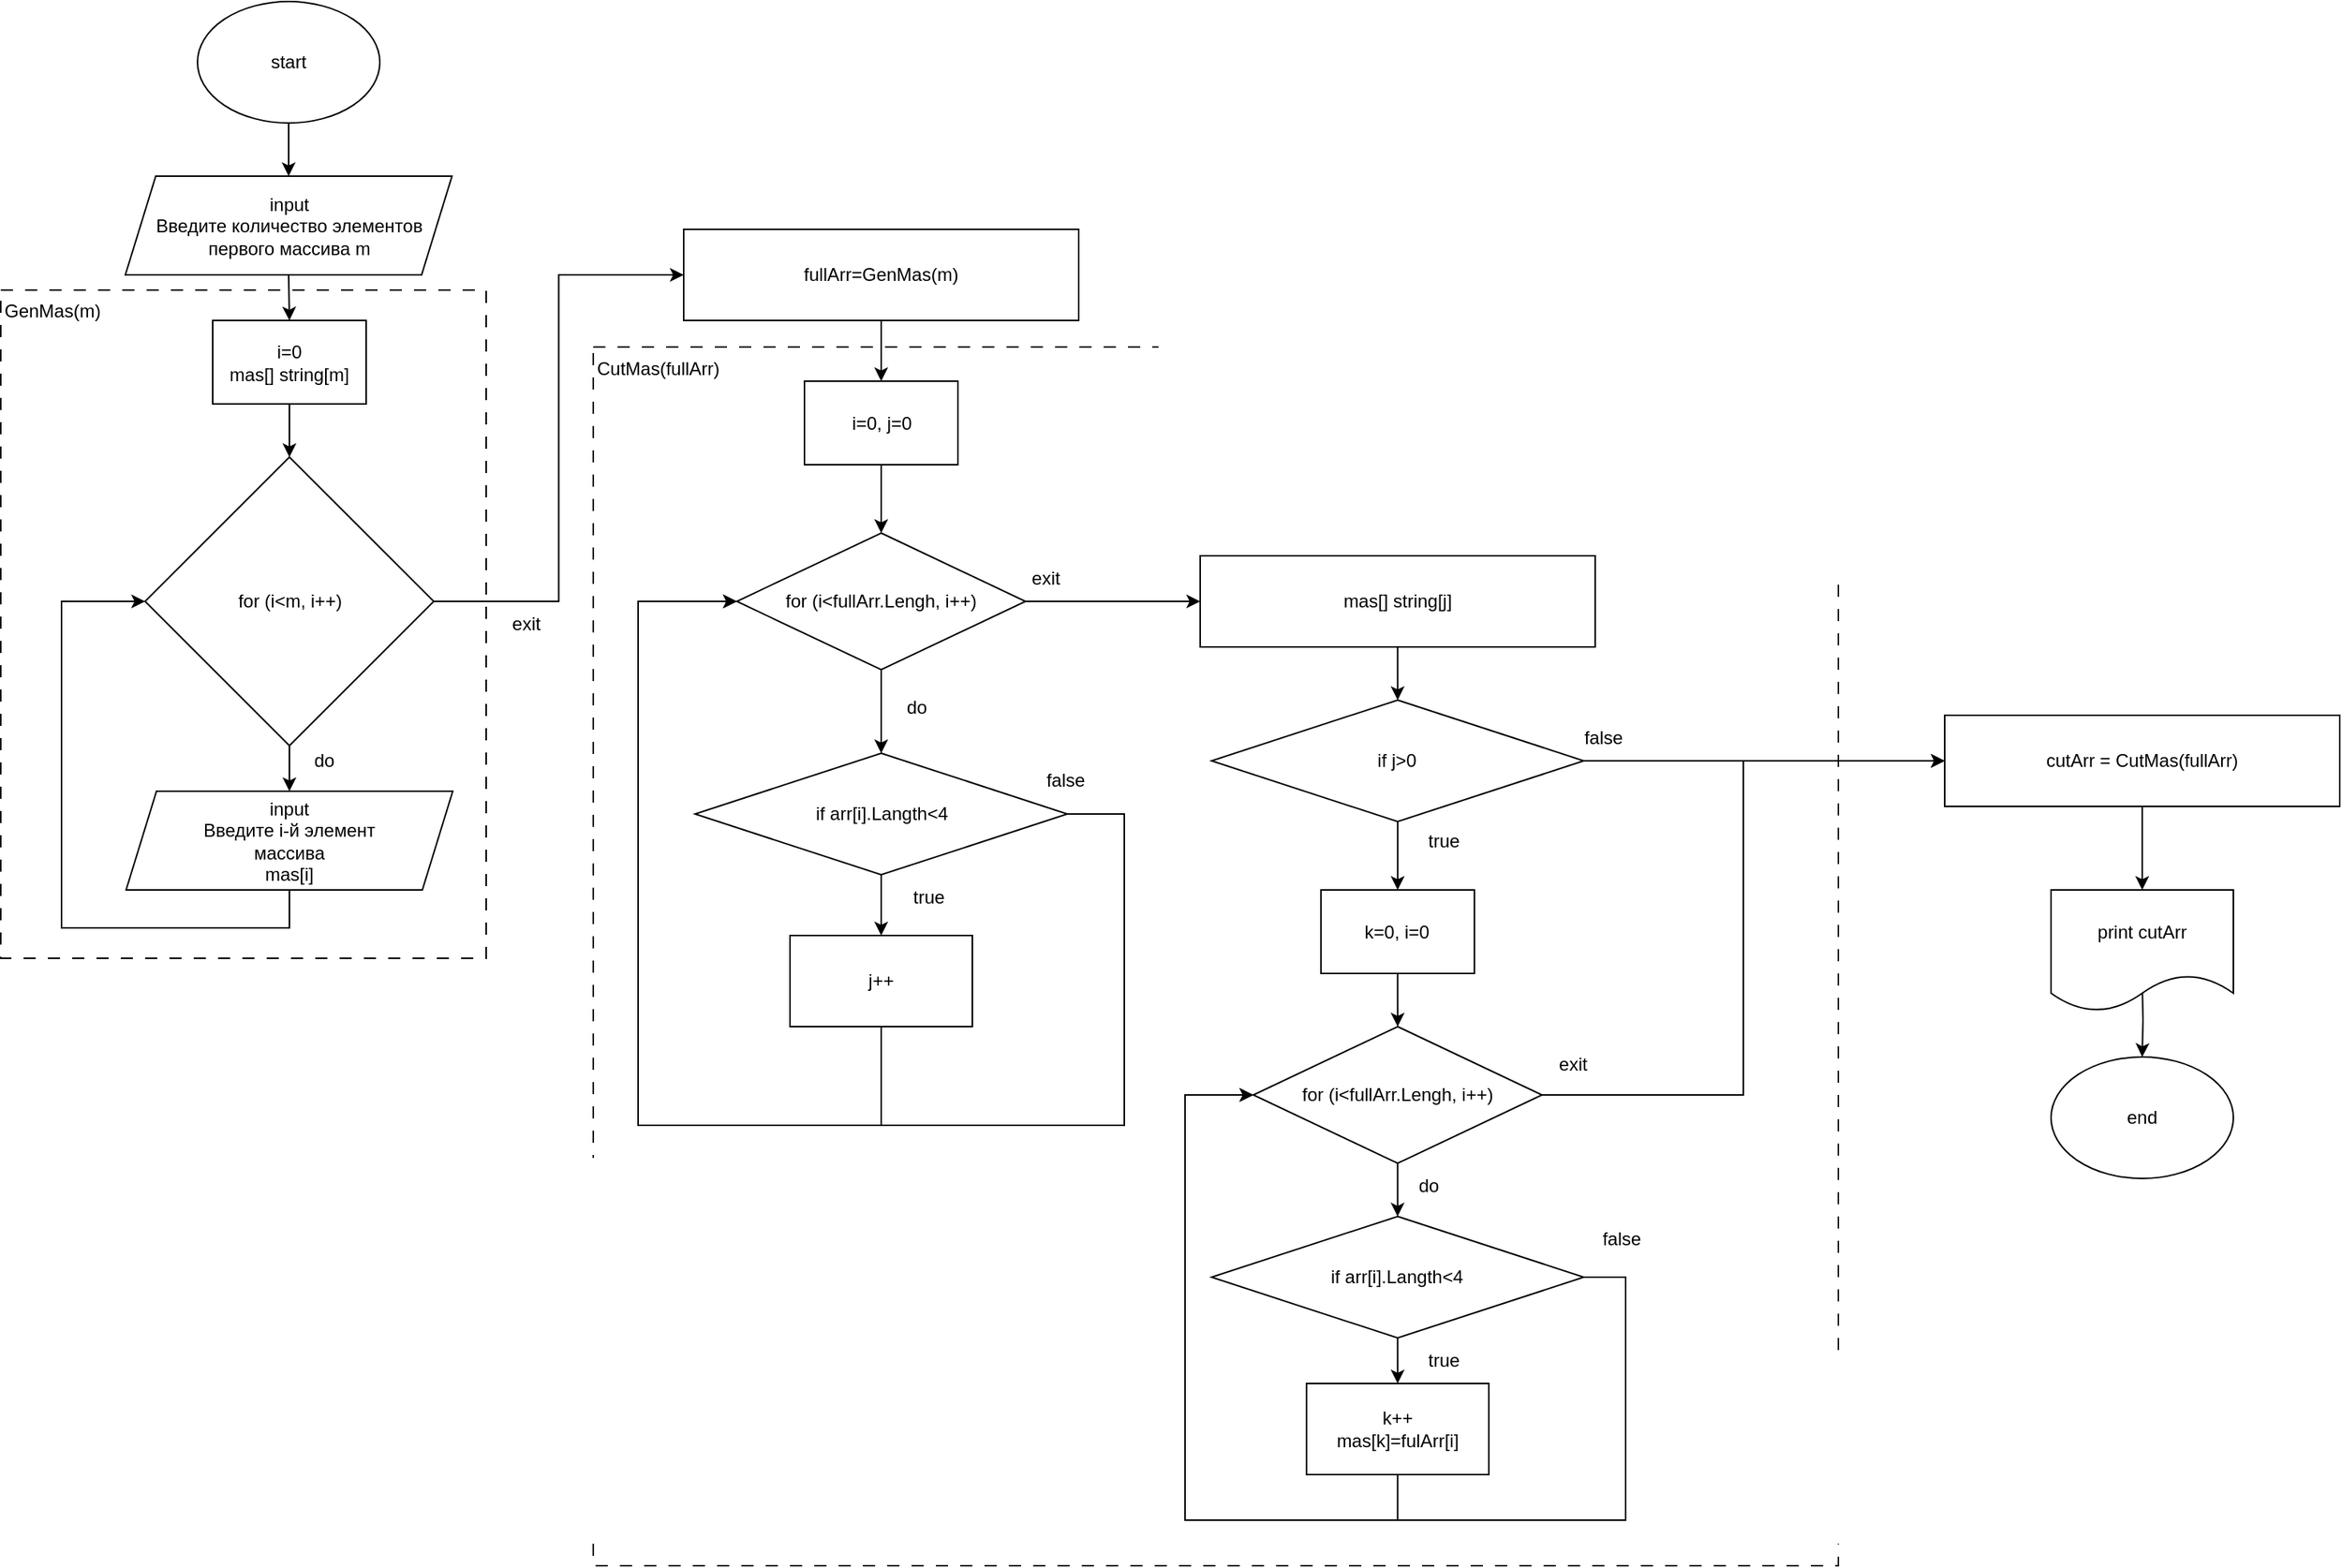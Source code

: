 <mxfile version="21.5.1" type="device">
  <diagram id="LEzTMZEvCFs_uiWNrXdf" name="Страница 1">
    <mxGraphModel dx="-472" dy="690" grid="1" gridSize="10" guides="1" tooltips="1" connect="1" arrows="1" fold="1" page="1" pageScale="1" pageWidth="827" pageHeight="1169" math="0" shadow="0">
      <root>
        <mxCell id="0" />
        <mxCell id="1" parent="0" />
        <mxCell id="bAh6WNI2BAp8KADH5OYd-2" style="edgeStyle=orthogonalEdgeStyle;rounded=0;orthogonalLoop=1;jettySize=auto;html=1;entryX=0.5;entryY=0;entryDx=0;entryDy=0;" edge="1" parent="1" source="BaLwce6V658DuPj2B6eM-100" target="BaLwce6V658DuPj2B6eM-102">
          <mxGeometry relative="1" as="geometry">
            <mxPoint x="1920" y="-10" as="targetPoint" />
          </mxGeometry>
        </mxCell>
        <mxCell id="BaLwce6V658DuPj2B6eM-100" value="start" style="ellipse;whiteSpace=wrap;html=1;" parent="1" vertex="1">
          <mxGeometry x="1860" width="120" height="80" as="geometry" />
        </mxCell>
        <mxCell id="bAh6WNI2BAp8KADH5OYd-7" style="edgeStyle=orthogonalEdgeStyle;rounded=0;orthogonalLoop=1;jettySize=auto;html=1;exitX=0.5;exitY=1;exitDx=0;exitDy=0;entryX=0.5;entryY=0;entryDx=0;entryDy=0;" edge="1" parent="1" source="BaLwce6V658DuPj2B6eM-102" target="bAh6WNI2BAp8KADH5OYd-6">
          <mxGeometry relative="1" as="geometry" />
        </mxCell>
        <mxCell id="BaLwce6V658DuPj2B6eM-102" value="input&lt;br&gt;Введите количество элементов &lt;br&gt;первого массива&amp;nbsp;m" style="shape=parallelogram;perimeter=parallelogramPerimeter;whiteSpace=wrap;html=1;fixedSize=1;" parent="1" vertex="1">
          <mxGeometry x="1812.5" y="115" width="215" height="65" as="geometry" />
        </mxCell>
        <mxCell id="BaLwce6V658DuPj2B6eM-130" style="edgeStyle=orthogonalEdgeStyle;rounded=0;orthogonalLoop=1;jettySize=auto;html=1;exitX=1;exitY=0.5;exitDx=0;exitDy=0;entryX=0;entryY=0.5;entryDx=0;entryDy=0;" parent="1" source="BaLwce6V658DuPj2B6eM-105" target="BaLwce6V658DuPj2B6eM-129" edge="1">
          <mxGeometry relative="1" as="geometry" />
        </mxCell>
        <mxCell id="bAh6WNI2BAp8KADH5OYd-11" style="edgeStyle=orthogonalEdgeStyle;rounded=0;orthogonalLoop=1;jettySize=auto;html=1;entryX=0.5;entryY=0;entryDx=0;entryDy=0;" edge="1" parent="1" source="BaLwce6V658DuPj2B6eM-105" target="bAh6WNI2BAp8KADH5OYd-10">
          <mxGeometry relative="1" as="geometry" />
        </mxCell>
        <mxCell id="BaLwce6V658DuPj2B6eM-105" value="for (i&amp;lt;m, i++)" style="rhombus;whiteSpace=wrap;html=1;" parent="1" vertex="1">
          <mxGeometry x="1825.5" y="300" width="190" height="190" as="geometry" />
        </mxCell>
        <mxCell id="bAh6WNI2BAp8KADH5OYd-32" style="edgeStyle=orthogonalEdgeStyle;rounded=0;orthogonalLoop=1;jettySize=auto;html=1;exitX=0.5;exitY=1;exitDx=0;exitDy=0;entryX=0;entryY=0.5;entryDx=0;entryDy=0;" edge="1" parent="1" source="BaLwce6V658DuPj2B6eM-113" target="bAh6WNI2BAp8KADH5OYd-15">
          <mxGeometry relative="1" as="geometry">
            <Array as="points">
              <mxPoint x="2310" y="740" />
              <mxPoint x="2150" y="740" />
              <mxPoint x="2150" y="395" />
            </Array>
          </mxGeometry>
        </mxCell>
        <mxCell id="BaLwce6V658DuPj2B6eM-113" value="j++" style="rounded=0;whiteSpace=wrap;html=1;" parent="1" vertex="1">
          <mxGeometry x="2250" y="615" width="120" height="60" as="geometry" />
        </mxCell>
        <mxCell id="bAh6WNI2BAp8KADH5OYd-26" style="edgeStyle=orthogonalEdgeStyle;rounded=0;orthogonalLoop=1;jettySize=auto;html=1;entryX=0.5;entryY=0;entryDx=0;entryDy=0;" edge="1" parent="1" source="BaLwce6V658DuPj2B6eM-129" target="bAh6WNI2BAp8KADH5OYd-21">
          <mxGeometry relative="1" as="geometry" />
        </mxCell>
        <mxCell id="BaLwce6V658DuPj2B6eM-129" value="fullArr=GenMas(m)" style="rounded=0;whiteSpace=wrap;html=1;" parent="1" vertex="1">
          <mxGeometry x="2180" y="150" width="260" height="60" as="geometry" />
        </mxCell>
        <mxCell id="BaLwce6V658DuPj2B6eM-158" value="exit" style="text;html=1;align=center;verticalAlign=middle;resizable=0;points=[];autosize=1;" parent="1" vertex="1">
          <mxGeometry x="2060.5" y="400" width="30" height="20" as="geometry" />
        </mxCell>
        <mxCell id="bAh6WNI2BAp8KADH5OYd-5" value="GenMas(m)" style="rounded=0;whiteSpace=wrap;html=1;fillColor=none;dashed=1;dashPattern=8 8;verticalAlign=top;align=left;" vertex="1" parent="1">
          <mxGeometry x="1730.5" y="190" width="319.5" height="440" as="geometry" />
        </mxCell>
        <mxCell id="bAh6WNI2BAp8KADH5OYd-8" style="edgeStyle=orthogonalEdgeStyle;rounded=0;orthogonalLoop=1;jettySize=auto;html=1;exitX=0.5;exitY=1;exitDx=0;exitDy=0;entryX=0.5;entryY=0;entryDx=0;entryDy=0;" edge="1" parent="1" source="bAh6WNI2BAp8KADH5OYd-6" target="BaLwce6V658DuPj2B6eM-105">
          <mxGeometry relative="1" as="geometry" />
        </mxCell>
        <mxCell id="bAh6WNI2BAp8KADH5OYd-6" value="i=0&lt;br&gt;mas[] string[m]" style="rounded=0;whiteSpace=wrap;html=1;" vertex="1" parent="1">
          <mxGeometry x="1870" y="210" width="101" height="55" as="geometry" />
        </mxCell>
        <mxCell id="bAh6WNI2BAp8KADH5OYd-13" style="edgeStyle=orthogonalEdgeStyle;rounded=0;orthogonalLoop=1;jettySize=auto;html=1;entryX=0;entryY=0.5;entryDx=0;entryDy=0;" edge="1" parent="1" source="bAh6WNI2BAp8KADH5OYd-10" target="BaLwce6V658DuPj2B6eM-105">
          <mxGeometry relative="1" as="geometry">
            <Array as="points">
              <mxPoint x="1920.5" y="610" />
              <mxPoint x="1770.5" y="610" />
              <mxPoint x="1770.5" y="395" />
            </Array>
          </mxGeometry>
        </mxCell>
        <mxCell id="bAh6WNI2BAp8KADH5OYd-10" value="input&lt;br&gt;Введите i-й элемент&lt;br&gt;массива&lt;br&gt;mas[i]" style="shape=parallelogram;perimeter=parallelogramPerimeter;whiteSpace=wrap;html=1;fixedSize=1;" vertex="1" parent="1">
          <mxGeometry x="1813" y="520" width="215" height="65" as="geometry" />
        </mxCell>
        <mxCell id="bAh6WNI2BAp8KADH5OYd-12" value="do" style="text;html=1;align=center;verticalAlign=middle;resizable=0;points=[];autosize=1;" vertex="1" parent="1">
          <mxGeometry x="1923" y="485" width="40" height="30" as="geometry" />
        </mxCell>
        <mxCell id="bAh6WNI2BAp8KADH5OYd-24" style="edgeStyle=orthogonalEdgeStyle;rounded=0;orthogonalLoop=1;jettySize=auto;html=1;entryX=0.5;entryY=0;entryDx=0;entryDy=0;" edge="1" parent="1" source="bAh6WNI2BAp8KADH5OYd-15" target="bAh6WNI2BAp8KADH5OYd-23">
          <mxGeometry relative="1" as="geometry" />
        </mxCell>
        <mxCell id="bAh6WNI2BAp8KADH5OYd-34" style="edgeStyle=orthogonalEdgeStyle;rounded=0;orthogonalLoop=1;jettySize=auto;html=1;exitX=1;exitY=0.5;exitDx=0;exitDy=0;entryX=0;entryY=0.5;entryDx=0;entryDy=0;" edge="1" parent="1" source="bAh6WNI2BAp8KADH5OYd-15" target="bAh6WNI2BAp8KADH5OYd-33">
          <mxGeometry relative="1" as="geometry" />
        </mxCell>
        <mxCell id="bAh6WNI2BAp8KADH5OYd-15" value="for (i&amp;lt;fullArr.Lengh, i++)" style="rhombus;whiteSpace=wrap;html=1;" vertex="1" parent="1">
          <mxGeometry x="2215" y="350" width="190" height="90" as="geometry" />
        </mxCell>
        <mxCell id="bAh6WNI2BAp8KADH5OYd-16" value="CutMas(fullArr)" style="rounded=0;whiteSpace=wrap;html=1;fillColor=none;dashed=1;dashPattern=8 8;verticalAlign=top;align=left;" vertex="1" parent="1">
          <mxGeometry x="2120.5" y="227.5" width="819.5" height="802.5" as="geometry" />
        </mxCell>
        <mxCell id="bAh6WNI2BAp8KADH5OYd-19" value="do" style="text;html=1;align=center;verticalAlign=middle;resizable=0;points=[];autosize=1;" vertex="1" parent="1">
          <mxGeometry x="2312.5" y="450" width="40" height="30" as="geometry" />
        </mxCell>
        <mxCell id="bAh6WNI2BAp8KADH5OYd-27" style="edgeStyle=orthogonalEdgeStyle;rounded=0;orthogonalLoop=1;jettySize=auto;html=1;entryX=0.5;entryY=0;entryDx=0;entryDy=0;" edge="1" parent="1" source="bAh6WNI2BAp8KADH5OYd-21" target="bAh6WNI2BAp8KADH5OYd-15">
          <mxGeometry relative="1" as="geometry" />
        </mxCell>
        <mxCell id="bAh6WNI2BAp8KADH5OYd-21" value="i=0, j=0" style="rounded=0;whiteSpace=wrap;html=1;" vertex="1" parent="1">
          <mxGeometry x="2259.5" y="250" width="101" height="55" as="geometry" />
        </mxCell>
        <mxCell id="bAh6WNI2BAp8KADH5OYd-25" style="edgeStyle=orthogonalEdgeStyle;rounded=0;orthogonalLoop=1;jettySize=auto;html=1;entryX=0.5;entryY=0;entryDx=0;entryDy=0;" edge="1" parent="1" source="bAh6WNI2BAp8KADH5OYd-23" target="BaLwce6V658DuPj2B6eM-113">
          <mxGeometry relative="1" as="geometry" />
        </mxCell>
        <mxCell id="bAh6WNI2BAp8KADH5OYd-28" style="edgeStyle=orthogonalEdgeStyle;rounded=0;orthogonalLoop=1;jettySize=auto;html=1;entryX=0;entryY=0.5;entryDx=0;entryDy=0;" edge="1" parent="1" source="bAh6WNI2BAp8KADH5OYd-23" target="bAh6WNI2BAp8KADH5OYd-15">
          <mxGeometry relative="1" as="geometry">
            <Array as="points">
              <mxPoint x="2470" y="535" />
              <mxPoint x="2470" y="740" />
              <mxPoint x="2150" y="740" />
              <mxPoint x="2150" y="395" />
            </Array>
          </mxGeometry>
        </mxCell>
        <mxCell id="bAh6WNI2BAp8KADH5OYd-23" value="if arr[i].Langth&amp;lt;4" style="rhombus;whiteSpace=wrap;html=1;" vertex="1" parent="1">
          <mxGeometry x="2187.5" y="495" width="245" height="80" as="geometry" />
        </mxCell>
        <mxCell id="bAh6WNI2BAp8KADH5OYd-29" value="false" style="text;html=1;align=center;verticalAlign=middle;resizable=0;points=[];autosize=1;strokeColor=none;fillColor=none;" vertex="1" parent="1">
          <mxGeometry x="2406" y="498" width="50" height="30" as="geometry" />
        </mxCell>
        <mxCell id="bAh6WNI2BAp8KADH5OYd-30" value="true" style="text;html=1;align=center;verticalAlign=middle;resizable=0;points=[];autosize=1;strokeColor=none;fillColor=none;" vertex="1" parent="1">
          <mxGeometry x="2320.5" y="575" width="40" height="30" as="geometry" />
        </mxCell>
        <mxCell id="bAh6WNI2BAp8KADH5OYd-47" style="edgeStyle=orthogonalEdgeStyle;rounded=0;orthogonalLoop=1;jettySize=auto;html=1;entryX=0.5;entryY=0;entryDx=0;entryDy=0;" edge="1" parent="1" source="bAh6WNI2BAp8KADH5OYd-33" target="bAh6WNI2BAp8KADH5OYd-42">
          <mxGeometry relative="1" as="geometry" />
        </mxCell>
        <mxCell id="bAh6WNI2BAp8KADH5OYd-33" value="mas[] string[j]" style="rounded=0;whiteSpace=wrap;html=1;" vertex="1" parent="1">
          <mxGeometry x="2519.94" y="365" width="260" height="60" as="geometry" />
        </mxCell>
        <mxCell id="bAh6WNI2BAp8KADH5OYd-54" style="edgeStyle=orthogonalEdgeStyle;rounded=0;orthogonalLoop=1;jettySize=auto;html=1;" edge="1" parent="1" source="bAh6WNI2BAp8KADH5OYd-38" target="bAh6WNI2BAp8KADH5OYd-52">
          <mxGeometry relative="1" as="geometry" />
        </mxCell>
        <mxCell id="bAh6WNI2BAp8KADH5OYd-61" style="edgeStyle=orthogonalEdgeStyle;rounded=0;orthogonalLoop=1;jettySize=auto;html=1;entryX=0;entryY=0.5;entryDx=0;entryDy=0;" edge="1" parent="1" source="bAh6WNI2BAp8KADH5OYd-38" target="bAh6WNI2BAp8KADH5OYd-46">
          <mxGeometry relative="1" as="geometry" />
        </mxCell>
        <mxCell id="bAh6WNI2BAp8KADH5OYd-38" value="for (i&amp;lt;fullArr.Lengh, i++)" style="rhombus;whiteSpace=wrap;html=1;" vertex="1" parent="1">
          <mxGeometry x="2554.94" y="675" width="190" height="90" as="geometry" />
        </mxCell>
        <mxCell id="bAh6WNI2BAp8KADH5OYd-39" value="do" style="text;html=1;align=center;verticalAlign=middle;resizable=0;points=[];autosize=1;" vertex="1" parent="1">
          <mxGeometry x="2650" y="765" width="40" height="30" as="geometry" />
        </mxCell>
        <mxCell id="bAh6WNI2BAp8KADH5OYd-48" style="edgeStyle=orthogonalEdgeStyle;rounded=0;orthogonalLoop=1;jettySize=auto;html=1;entryX=0;entryY=0.5;entryDx=0;entryDy=0;" edge="1" parent="1" source="bAh6WNI2BAp8KADH5OYd-42" target="bAh6WNI2BAp8KADH5OYd-46">
          <mxGeometry relative="1" as="geometry" />
        </mxCell>
        <mxCell id="bAh6WNI2BAp8KADH5OYd-50" style="edgeStyle=orthogonalEdgeStyle;rounded=0;orthogonalLoop=1;jettySize=auto;html=1;entryX=0.5;entryY=0;entryDx=0;entryDy=0;" edge="1" parent="1" source="bAh6WNI2BAp8KADH5OYd-42" target="bAh6WNI2BAp8KADH5OYd-49">
          <mxGeometry relative="1" as="geometry" />
        </mxCell>
        <mxCell id="bAh6WNI2BAp8KADH5OYd-42" value="if j&amp;gt;0" style="rhombus;whiteSpace=wrap;html=1;" vertex="1" parent="1">
          <mxGeometry x="2527.44" y="460" width="245" height="80" as="geometry" />
        </mxCell>
        <mxCell id="bAh6WNI2BAp8KADH5OYd-43" value="false" style="text;html=1;align=center;verticalAlign=middle;resizable=0;points=[];autosize=1;strokeColor=none;fillColor=none;" vertex="1" parent="1">
          <mxGeometry x="2760" y="470" width="50" height="30" as="geometry" />
        </mxCell>
        <mxCell id="bAh6WNI2BAp8KADH5OYd-44" value="true" style="text;html=1;align=center;verticalAlign=middle;resizable=0;points=[];autosize=1;strokeColor=none;fillColor=none;" vertex="1" parent="1">
          <mxGeometry x="2660.44" y="537.5" width="40" height="30" as="geometry" />
        </mxCell>
        <mxCell id="bAh6WNI2BAp8KADH5OYd-67" style="edgeStyle=orthogonalEdgeStyle;rounded=0;orthogonalLoop=1;jettySize=auto;html=1;entryX=0.5;entryY=0;entryDx=0;entryDy=0;" edge="1" parent="1" source="bAh6WNI2BAp8KADH5OYd-46" target="bAh6WNI2BAp8KADH5OYd-66">
          <mxGeometry relative="1" as="geometry" />
        </mxCell>
        <mxCell id="bAh6WNI2BAp8KADH5OYd-46" value="cutArr = CutMas(fullArr)" style="rounded=0;whiteSpace=wrap;html=1;" vertex="1" parent="1">
          <mxGeometry x="3010" y="470" width="260" height="60" as="geometry" />
        </mxCell>
        <mxCell id="bAh6WNI2BAp8KADH5OYd-51" style="edgeStyle=orthogonalEdgeStyle;rounded=0;orthogonalLoop=1;jettySize=auto;html=1;entryX=0.5;entryY=0;entryDx=0;entryDy=0;" edge="1" parent="1" source="bAh6WNI2BAp8KADH5OYd-49" target="bAh6WNI2BAp8KADH5OYd-38">
          <mxGeometry relative="1" as="geometry" />
        </mxCell>
        <mxCell id="bAh6WNI2BAp8KADH5OYd-49" value="k=0, i=0" style="rounded=0;whiteSpace=wrap;html=1;" vertex="1" parent="1">
          <mxGeometry x="2599.44" y="585" width="101" height="55" as="geometry" />
        </mxCell>
        <mxCell id="bAh6WNI2BAp8KADH5OYd-56" style="edgeStyle=orthogonalEdgeStyle;rounded=0;orthogonalLoop=1;jettySize=auto;html=1;entryX=0.5;entryY=0;entryDx=0;entryDy=0;" edge="1" parent="1" source="bAh6WNI2BAp8KADH5OYd-52" target="bAh6WNI2BAp8KADH5OYd-55">
          <mxGeometry relative="1" as="geometry" />
        </mxCell>
        <mxCell id="bAh6WNI2BAp8KADH5OYd-58" style="edgeStyle=orthogonalEdgeStyle;rounded=0;orthogonalLoop=1;jettySize=auto;html=1;entryX=0;entryY=0.5;entryDx=0;entryDy=0;" edge="1" parent="1" source="bAh6WNI2BAp8KADH5OYd-52" target="bAh6WNI2BAp8KADH5OYd-38">
          <mxGeometry relative="1" as="geometry">
            <Array as="points">
              <mxPoint x="2800" y="840" />
              <mxPoint x="2800" y="1000" />
              <mxPoint x="2510" y="1000" />
              <mxPoint x="2510" y="720" />
            </Array>
          </mxGeometry>
        </mxCell>
        <mxCell id="bAh6WNI2BAp8KADH5OYd-52" value="if arr[i].Langth&amp;lt;4" style="rhombus;whiteSpace=wrap;html=1;" vertex="1" parent="1">
          <mxGeometry x="2527.44" y="800" width="245" height="80" as="geometry" />
        </mxCell>
        <mxCell id="bAh6WNI2BAp8KADH5OYd-57" style="edgeStyle=orthogonalEdgeStyle;rounded=0;orthogonalLoop=1;jettySize=auto;html=1;entryX=0;entryY=0.5;entryDx=0;entryDy=0;" edge="1" parent="1" source="bAh6WNI2BAp8KADH5OYd-55" target="bAh6WNI2BAp8KADH5OYd-38">
          <mxGeometry relative="1" as="geometry">
            <Array as="points">
              <mxPoint x="2650" y="1000" />
              <mxPoint x="2510" y="1000" />
              <mxPoint x="2510" y="720" />
            </Array>
          </mxGeometry>
        </mxCell>
        <mxCell id="bAh6WNI2BAp8KADH5OYd-55" value="k++&lt;br&gt;mas[k]=fulArr[i]" style="rounded=0;whiteSpace=wrap;html=1;" vertex="1" parent="1">
          <mxGeometry x="2589.94" y="910" width="120" height="60" as="geometry" />
        </mxCell>
        <mxCell id="bAh6WNI2BAp8KADH5OYd-59" value="false" style="text;html=1;align=center;verticalAlign=middle;resizable=0;points=[];autosize=1;strokeColor=none;fillColor=none;" vertex="1" parent="1">
          <mxGeometry x="2772.44" y="800" width="50" height="30" as="geometry" />
        </mxCell>
        <mxCell id="bAh6WNI2BAp8KADH5OYd-60" value="true" style="text;html=1;align=center;verticalAlign=middle;resizable=0;points=[];autosize=1;strokeColor=none;fillColor=none;" vertex="1" parent="1">
          <mxGeometry x="2660.44" y="880" width="40" height="30" as="geometry" />
        </mxCell>
        <mxCell id="bAh6WNI2BAp8KADH5OYd-62" value="exit" style="text;html=1;align=center;verticalAlign=middle;resizable=0;points=[];autosize=1;" vertex="1" parent="1">
          <mxGeometry x="2749.94" y="690" width="30" height="20" as="geometry" />
        </mxCell>
        <mxCell id="bAh6WNI2BAp8KADH5OYd-63" value="exit" style="text;html=1;align=center;verticalAlign=middle;resizable=0;points=[];autosize=1;" vertex="1" parent="1">
          <mxGeometry x="2402.5" y="370" width="30" height="20" as="geometry" />
        </mxCell>
        <mxCell id="bAh6WNI2BAp8KADH5OYd-64" style="edgeStyle=orthogonalEdgeStyle;rounded=0;orthogonalLoop=1;jettySize=auto;html=1;exitX=0.5;exitY=1;exitDx=0;exitDy=0;entryX=0.5;entryY=0;entryDx=0;entryDy=0;" edge="1" parent="1" target="bAh6WNI2BAp8KADH5OYd-65">
          <mxGeometry relative="1" as="geometry">
            <mxPoint x="3140" y="645" as="sourcePoint" />
          </mxGeometry>
        </mxCell>
        <mxCell id="bAh6WNI2BAp8KADH5OYd-65" value="end" style="ellipse;whiteSpace=wrap;html=1;" vertex="1" parent="1">
          <mxGeometry x="3080" y="695" width="120" height="80" as="geometry" />
        </mxCell>
        <mxCell id="bAh6WNI2BAp8KADH5OYd-66" value="&lt;span&gt;print&amp;nbsp;&lt;/span&gt;cutArr" style="shape=document;whiteSpace=wrap;html=1;boundedLbl=1;" vertex="1" parent="1">
          <mxGeometry x="3080" y="585" width="120" height="80" as="geometry" />
        </mxCell>
      </root>
    </mxGraphModel>
  </diagram>
</mxfile>
